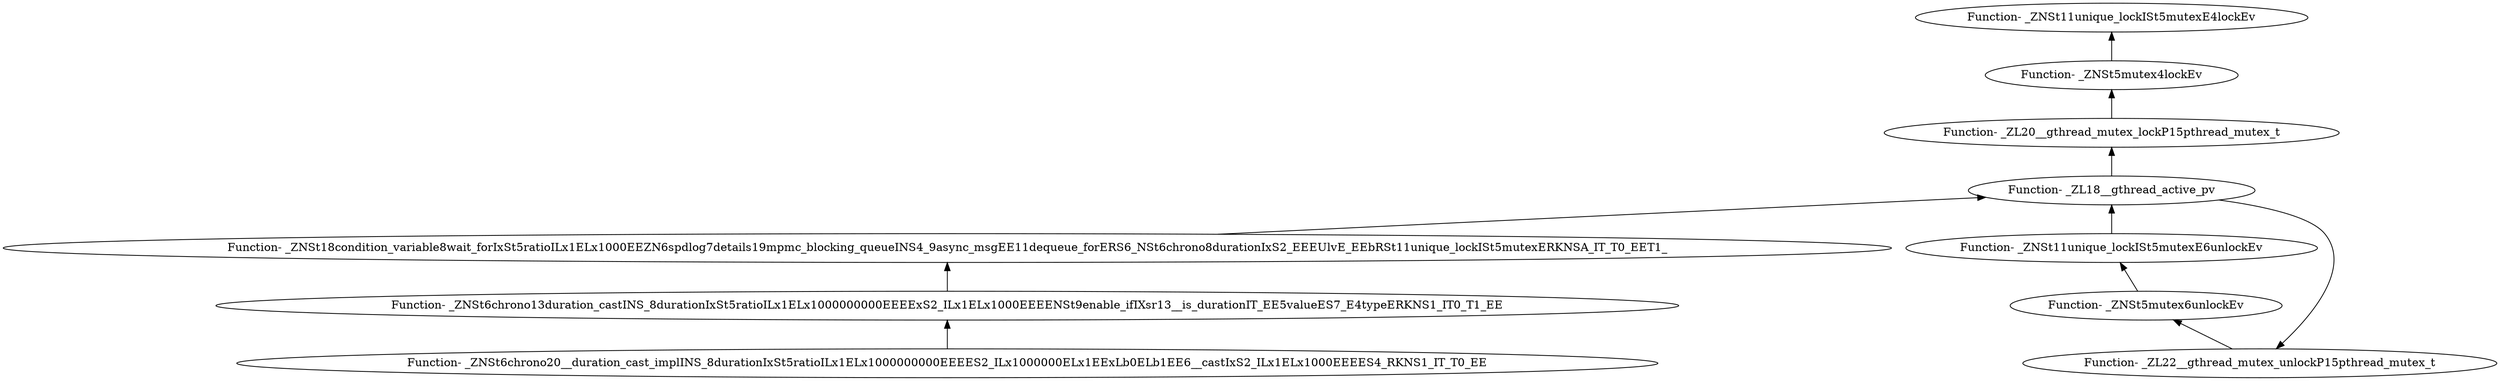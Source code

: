 digraph {
	"Function- _ZNSt6chrono20__duration_cast_implINS_8durationIxSt5ratioILx1ELx1000000000EEEES2_ILx1000000ELx1EExLb0ELb1EE6__castIxS2_ILx1ELx1000EEEES4_RKNS1_IT_T0_EE"
	"Function- _ZNSt6chrono13duration_castINS_8durationIxSt5ratioILx1ELx1000000000EEEExS2_ILx1ELx1000EEEENSt9enable_ifIXsr13__is_durationIT_EE5valueES7_E4typeERKNS1_IT0_T1_EE"
	"Function- _ZNSt6chrono13duration_castINS_8durationIxSt5ratioILx1ELx1000000000EEEExS2_ILx1ELx1000EEEENSt9enable_ifIXsr13__is_durationIT_EE5valueES7_E4typeERKNS1_IT0_T1_EE" -> "Function- _ZNSt6chrono20__duration_cast_implINS_8durationIxSt5ratioILx1ELx1000000000EEEES2_ILx1000000ELx1EExLb0ELb1EE6__castIxS2_ILx1ELx1000EEEES4_RKNS1_IT_T0_EE" [dir=back]
	"Function- _ZNSt18condition_variable8wait_forIxSt5ratioILx1ELx1000EEZN6spdlog7details19mpmc_blocking_queueINS4_9async_msgEE11dequeue_forERS6_NSt6chrono8durationIxS2_EEEUlvE_EEbRSt11unique_lockISt5mutexERKNSA_IT_T0_EET1_"
	"Function- _ZNSt18condition_variable8wait_forIxSt5ratioILx1ELx1000EEZN6spdlog7details19mpmc_blocking_queueINS4_9async_msgEE11dequeue_forERS6_NSt6chrono8durationIxS2_EEEUlvE_EEbRSt11unique_lockISt5mutexERKNSA_IT_T0_EET1_" -> "Function- _ZNSt6chrono13duration_castINS_8durationIxSt5ratioILx1ELx1000000000EEEExS2_ILx1ELx1000EEEENSt9enable_ifIXsr13__is_durationIT_EE5valueES7_E4typeERKNS1_IT0_T1_EE" [dir=back]
	"Function- _ZL18__gthread_active_pv"
	"Function- _ZL18__gthread_active_pv" -> "Function- _ZNSt18condition_variable8wait_forIxSt5ratioILx1ELx1000EEZN6spdlog7details19mpmc_blocking_queueINS4_9async_msgEE11dequeue_forERS6_NSt6chrono8durationIxS2_EEEUlvE_EEbRSt11unique_lockISt5mutexERKNSA_IT_T0_EET1_" [dir=back]
	"Function- _ZL22__gthread_mutex_unlockP15pthread_mutex_t"
	"Function- _ZL22__gthread_mutex_unlockP15pthread_mutex_t" -> "Function- _ZL18__gthread_active_pv" [dir=back]
	"Function- _ZNSt5mutex6unlockEv"
	"Function- _ZNSt5mutex6unlockEv" -> "Function- _ZL22__gthread_mutex_unlockP15pthread_mutex_t" [dir=back]
	"Function- _ZNSt11unique_lockISt5mutexE6unlockEv"
	"Function- _ZNSt11unique_lockISt5mutexE6unlockEv" -> "Function- _ZNSt5mutex6unlockEv" [dir=back]
	"Function- _ZL18__gthread_active_pv"
	"Function- _ZL18__gthread_active_pv" -> "Function- _ZNSt11unique_lockISt5mutexE6unlockEv" [dir=back]
	"Function- _ZL20__gthread_mutex_lockP15pthread_mutex_t"
	"Function- _ZL20__gthread_mutex_lockP15pthread_mutex_t" -> "Function- _ZL18__gthread_active_pv" [dir=back]
	"Function- _ZNSt5mutex4lockEv"
	"Function- _ZNSt5mutex4lockEv" -> "Function- _ZL20__gthread_mutex_lockP15pthread_mutex_t" [dir=back]
	"Function- _ZNSt11unique_lockISt5mutexE4lockEv"
	"Function- _ZNSt11unique_lockISt5mutexE4lockEv" -> "Function- _ZNSt5mutex4lockEv" [dir=back]
}
